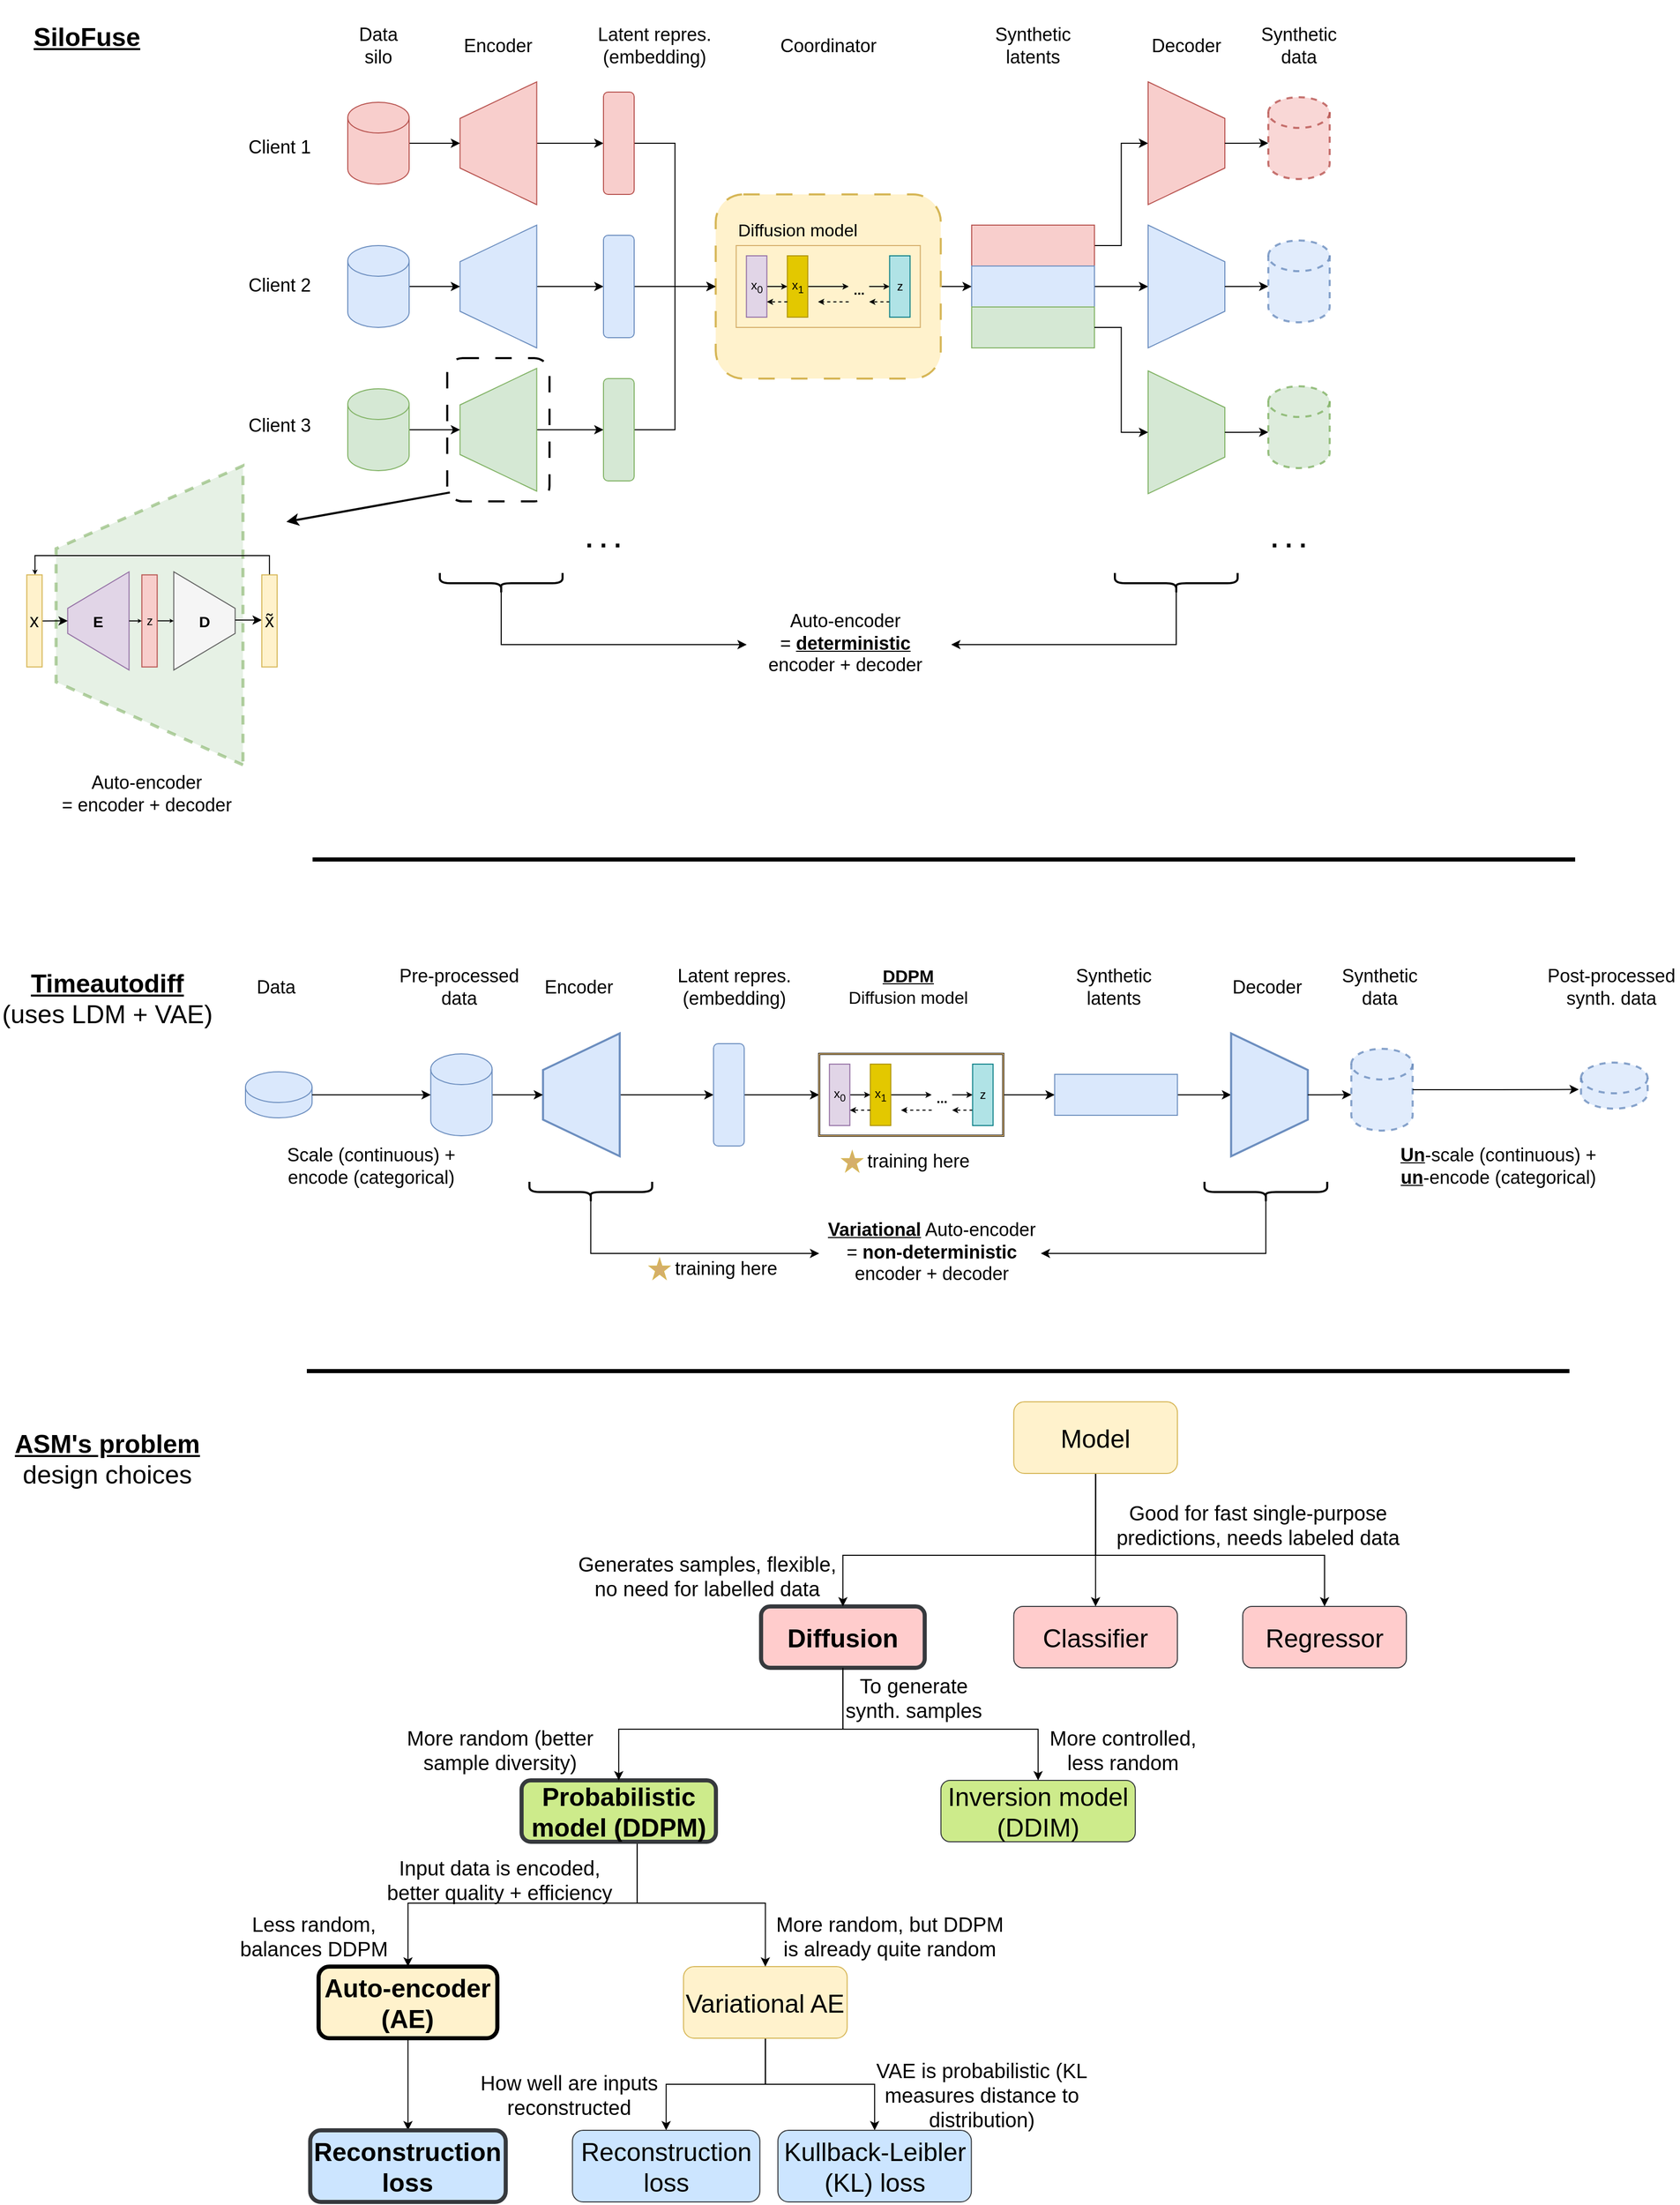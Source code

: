 <mxfile version="26.2.15">
  <diagram name="Page-1" id="JjwUheqJY2ZCm73Q5_2k">
    <mxGraphModel dx="1927" dy="2939" grid="1" gridSize="10" guides="1" tooltips="1" connect="1" arrows="1" fold="1" page="1" pageScale="1" pageWidth="2336" pageHeight="1654" math="0" shadow="0">
      <root>
        <mxCell id="0" />
        <mxCell id="1" parent="0" />
        <mxCell id="StZCGAJTF5gD0mND2wx7-48" value="" style="shape=trapezoid;perimeter=trapezoidPerimeter;whiteSpace=wrap;html=1;fixedSize=1;fillColor=#d5e8d4;rotation=-90;size=81.06;strokeColor=#82b366;aspect=fixed;strokeWidth=3;dashed=1;opacity=60;" parent="1" vertex="1">
          <mxGeometry x="50" y="-1070" width="292.38" height="182.74" as="geometry" />
        </mxCell>
        <mxCell id="StZCGAJTF5gD0mND2wx7-11" style="edgeStyle=orthogonalEdgeStyle;rounded=0;orthogonalLoop=1;jettySize=auto;html=1;exitX=0.5;exitY=1;exitDx=0;exitDy=0;entryX=0;entryY=0.5;entryDx=0;entryDy=0;" parent="1" source="StZCGAJTF5gD0mND2wx7-1" target="StZCGAJTF5gD0mND2wx7-3" edge="1">
          <mxGeometry relative="1" as="geometry" />
        </mxCell>
        <mxCell id="StZCGAJTF5gD0mND2wx7-1" value="" style="shape=trapezoid;perimeter=trapezoidPerimeter;whiteSpace=wrap;html=1;fixedSize=1;fillColor=#f8cecc;rotation=-90;size=35.75;strokeColor=#b85450;" parent="1" vertex="1">
          <mxGeometry x="477.25" y="-1477.5" width="120" height="75" as="geometry" />
        </mxCell>
        <mxCell id="StZCGAJTF5gD0mND2wx7-10" style="edgeStyle=orthogonalEdgeStyle;rounded=0;orthogonalLoop=1;jettySize=auto;html=1;exitX=1;exitY=0.5;exitDx=0;exitDy=0;exitPerimeter=0;entryX=0.5;entryY=0;entryDx=0;entryDy=0;" parent="1" source="StZCGAJTF5gD0mND2wx7-2" target="StZCGAJTF5gD0mND2wx7-1" edge="1">
          <mxGeometry relative="1" as="geometry" />
        </mxCell>
        <mxCell id="StZCGAJTF5gD0mND2wx7-2" value="" style="shape=cylinder3;whiteSpace=wrap;html=1;boundedLbl=1;backgroundOutline=1;size=15;fillColor=#f8cecc;strokeColor=#b85450;" parent="1" vertex="1">
          <mxGeometry x="390" y="-1480" width="60" height="80" as="geometry" />
        </mxCell>
        <mxCell id="StZCGAJTF5gD0mND2wx7-31" style="edgeStyle=orthogonalEdgeStyle;rounded=0;orthogonalLoop=1;jettySize=auto;html=1;exitX=1;exitY=0.5;exitDx=0;exitDy=0;entryX=0;entryY=0.5;entryDx=0;entryDy=0;" parent="1" source="StZCGAJTF5gD0mND2wx7-3" target="StZCGAJTF5gD0mND2wx7-4" edge="1">
          <mxGeometry relative="1" as="geometry" />
        </mxCell>
        <mxCell id="StZCGAJTF5gD0mND2wx7-3" value="" style="rounded=1;whiteSpace=wrap;html=1;fillColor=#f8cecc;strokeColor=#b85450;" parent="1" vertex="1">
          <mxGeometry x="640" y="-1490" width="30" height="100" as="geometry" />
        </mxCell>
        <mxCell id="StZCGAJTF5gD0mND2wx7-32" style="edgeStyle=orthogonalEdgeStyle;rounded=0;orthogonalLoop=1;jettySize=auto;html=1;entryX=0;entryY=0.5;entryDx=0;entryDy=0;" parent="1" source="StZCGAJTF5gD0mND2wx7-4" target="StZCGAJTF5gD0mND2wx7-6" edge="1">
          <mxGeometry relative="1" as="geometry" />
        </mxCell>
        <mxCell id="StZCGAJTF5gD0mND2wx7-4" value="" style="rounded=1;whiteSpace=wrap;html=1;fillColor=#fff2cc;strokeColor=#d6b656;strokeWidth=2;dashed=1;dashPattern=8 8;" parent="1" vertex="1">
          <mxGeometry x="749.75" y="-1390" width="220" height="180" as="geometry" />
        </mxCell>
        <mxCell id="StZCGAJTF5gD0mND2wx7-34" style="edgeStyle=orthogonalEdgeStyle;rounded=0;orthogonalLoop=1;jettySize=auto;html=1;exitX=1;exitY=0.5;exitDx=0;exitDy=0;entryX=0.5;entryY=1;entryDx=0;entryDy=0;" parent="1" source="StZCGAJTF5gD0mND2wx7-5" target="StZCGAJTF5gD0mND2wx7-8" edge="1">
          <mxGeometry relative="1" as="geometry" />
        </mxCell>
        <mxCell id="StZCGAJTF5gD0mND2wx7-5" value="" style="rounded=0;whiteSpace=wrap;html=1;fillColor=#f8cecc;strokeColor=#b85450;" parent="1" vertex="1">
          <mxGeometry x="1000" y="-1360" width="120" height="40" as="geometry" />
        </mxCell>
        <mxCell id="StZCGAJTF5gD0mND2wx7-33" style="edgeStyle=orthogonalEdgeStyle;rounded=0;orthogonalLoop=1;jettySize=auto;html=1;entryX=0.5;entryY=1;entryDx=0;entryDy=0;" parent="1" source="StZCGAJTF5gD0mND2wx7-6" target="StZCGAJTF5gD0mND2wx7-23" edge="1">
          <mxGeometry relative="1" as="geometry" />
        </mxCell>
        <mxCell id="StZCGAJTF5gD0mND2wx7-6" value="" style="rounded=0;whiteSpace=wrap;html=1;fillColor=#dae8fc;strokeColor=#6c8ebf;" parent="1" vertex="1">
          <mxGeometry x="1000" y="-1320" width="120" height="40" as="geometry" />
        </mxCell>
        <mxCell id="StZCGAJTF5gD0mND2wx7-7" value="" style="rounded=0;whiteSpace=wrap;html=1;fillColor=#d5e8d4;strokeColor=#82b366;" parent="1" vertex="1">
          <mxGeometry x="1000" y="-1280" width="120" height="40" as="geometry" />
        </mxCell>
        <mxCell id="StZCGAJTF5gD0mND2wx7-8" value="" style="shape=trapezoid;perimeter=trapezoidPerimeter;whiteSpace=wrap;html=1;fixedSize=1;fillColor=#f8cecc;rotation=90;size=35.75;strokeColor=#b85450;" parent="1" vertex="1">
          <mxGeometry x="1150" y="-1477.5" width="120" height="75" as="geometry" />
        </mxCell>
        <mxCell id="StZCGAJTF5gD0mND2wx7-9" value="" style="shape=cylinder3;whiteSpace=wrap;html=1;boundedLbl=1;backgroundOutline=1;size=15;fillColor=#f8cecc;strokeColor=#b85450;strokeWidth=2;dashed=1;opacity=80;" parent="1" vertex="1">
          <mxGeometry x="1290" y="-1485" width="60" height="80" as="geometry" />
        </mxCell>
        <mxCell id="StZCGAJTF5gD0mND2wx7-12" style="edgeStyle=orthogonalEdgeStyle;rounded=0;orthogonalLoop=1;jettySize=auto;html=1;exitX=0.5;exitY=0;exitDx=0;exitDy=0;entryX=0;entryY=0.561;entryDx=0;entryDy=0;entryPerimeter=0;" parent="1" source="StZCGAJTF5gD0mND2wx7-8" target="StZCGAJTF5gD0mND2wx7-9" edge="1">
          <mxGeometry relative="1" as="geometry" />
        </mxCell>
        <mxCell id="StZCGAJTF5gD0mND2wx7-13" style="edgeStyle=orthogonalEdgeStyle;rounded=0;orthogonalLoop=1;jettySize=auto;html=1;exitX=0.5;exitY=1;exitDx=0;exitDy=0;entryX=0;entryY=0.5;entryDx=0;entryDy=0;" parent="1" source="StZCGAJTF5gD0mND2wx7-14" target="StZCGAJTF5gD0mND2wx7-17" edge="1">
          <mxGeometry relative="1" as="geometry" />
        </mxCell>
        <mxCell id="StZCGAJTF5gD0mND2wx7-14" value="" style="shape=trapezoid;perimeter=trapezoidPerimeter;whiteSpace=wrap;html=1;fixedSize=1;fillColor=#dae8fc;rotation=-90;size=35.75;strokeColor=#6c8ebf;" parent="1" vertex="1">
          <mxGeometry x="477.25" y="-1337.5" width="120" height="75" as="geometry" />
        </mxCell>
        <mxCell id="StZCGAJTF5gD0mND2wx7-15" style="edgeStyle=orthogonalEdgeStyle;rounded=0;orthogonalLoop=1;jettySize=auto;html=1;exitX=1;exitY=0.5;exitDx=0;exitDy=0;exitPerimeter=0;entryX=0.5;entryY=0;entryDx=0;entryDy=0;" parent="1" source="StZCGAJTF5gD0mND2wx7-16" target="StZCGAJTF5gD0mND2wx7-14" edge="1">
          <mxGeometry relative="1" as="geometry" />
        </mxCell>
        <mxCell id="StZCGAJTF5gD0mND2wx7-16" value="" style="shape=cylinder3;whiteSpace=wrap;html=1;boundedLbl=1;backgroundOutline=1;size=15;fillColor=#dae8fc;strokeColor=#6c8ebf;" parent="1" vertex="1">
          <mxGeometry x="390" y="-1340" width="60" height="80" as="geometry" />
        </mxCell>
        <mxCell id="StZCGAJTF5gD0mND2wx7-29" style="edgeStyle=orthogonalEdgeStyle;rounded=0;orthogonalLoop=1;jettySize=auto;html=1;exitX=1;exitY=0.5;exitDx=0;exitDy=0;entryX=0;entryY=0.5;entryDx=0;entryDy=0;" parent="1" source="StZCGAJTF5gD0mND2wx7-17" target="StZCGAJTF5gD0mND2wx7-4" edge="1">
          <mxGeometry relative="1" as="geometry" />
        </mxCell>
        <mxCell id="StZCGAJTF5gD0mND2wx7-17" value="" style="rounded=1;whiteSpace=wrap;html=1;fillColor=#dae8fc;strokeColor=#6c8ebf;" parent="1" vertex="1">
          <mxGeometry x="640" y="-1350" width="30" height="100" as="geometry" />
        </mxCell>
        <mxCell id="StZCGAJTF5gD0mND2wx7-18" style="edgeStyle=orthogonalEdgeStyle;rounded=0;orthogonalLoop=1;jettySize=auto;html=1;exitX=0.5;exitY=1;exitDx=0;exitDy=0;entryX=0;entryY=0.5;entryDx=0;entryDy=0;fillColor=#d5e8d4;strokeColor=#000000;" parent="1" source="StZCGAJTF5gD0mND2wx7-19" target="StZCGAJTF5gD0mND2wx7-22" edge="1">
          <mxGeometry relative="1" as="geometry" />
        </mxCell>
        <mxCell id="StZCGAJTF5gD0mND2wx7-19" value="" style="shape=trapezoid;perimeter=trapezoidPerimeter;whiteSpace=wrap;html=1;fixedSize=1;fillColor=#d5e8d4;rotation=-90;size=35.75;strokeColor=#82b366;" parent="1" vertex="1">
          <mxGeometry x="477.25" y="-1197.5" width="120" height="75" as="geometry" />
        </mxCell>
        <mxCell id="StZCGAJTF5gD0mND2wx7-20" style="edgeStyle=orthogonalEdgeStyle;rounded=0;orthogonalLoop=1;jettySize=auto;html=1;exitX=1;exitY=0.5;exitDx=0;exitDy=0;exitPerimeter=0;entryX=0.5;entryY=0;entryDx=0;entryDy=0;fillColor=#d5e8d4;strokeColor=#000000;" parent="1" source="StZCGAJTF5gD0mND2wx7-21" target="StZCGAJTF5gD0mND2wx7-19" edge="1">
          <mxGeometry relative="1" as="geometry" />
        </mxCell>
        <mxCell id="StZCGAJTF5gD0mND2wx7-21" value="" style="shape=cylinder3;whiteSpace=wrap;html=1;boundedLbl=1;backgroundOutline=1;size=15;fillColor=#d5e8d4;strokeColor=#82b366;" parent="1" vertex="1">
          <mxGeometry x="390" y="-1200" width="60" height="80" as="geometry" />
        </mxCell>
        <mxCell id="StZCGAJTF5gD0mND2wx7-30" style="edgeStyle=orthogonalEdgeStyle;rounded=0;orthogonalLoop=1;jettySize=auto;html=1;exitX=1;exitY=0.5;exitDx=0;exitDy=0;entryX=0;entryY=0.5;entryDx=0;entryDy=0;" parent="1" source="StZCGAJTF5gD0mND2wx7-22" target="StZCGAJTF5gD0mND2wx7-4" edge="1">
          <mxGeometry relative="1" as="geometry" />
        </mxCell>
        <mxCell id="StZCGAJTF5gD0mND2wx7-22" value="" style="rounded=1;whiteSpace=wrap;html=1;fillColor=#d5e8d4;strokeColor=#82b366;" parent="1" vertex="1">
          <mxGeometry x="640" y="-1210" width="30" height="100" as="geometry" />
        </mxCell>
        <mxCell id="StZCGAJTF5gD0mND2wx7-23" value="" style="shape=trapezoid;perimeter=trapezoidPerimeter;whiteSpace=wrap;html=1;fixedSize=1;fillColor=#dae8fc;rotation=90;size=35.75;strokeColor=#6c8ebf;" parent="1" vertex="1">
          <mxGeometry x="1150" y="-1337.5" width="120" height="75" as="geometry" />
        </mxCell>
        <mxCell id="StZCGAJTF5gD0mND2wx7-24" value="" style="shape=cylinder3;whiteSpace=wrap;html=1;boundedLbl=1;backgroundOutline=1;size=15;fillColor=#dae8fc;strokeColor=#6c8ebf;dashed=1;strokeWidth=2;opacity=80;" parent="1" vertex="1">
          <mxGeometry x="1290" y="-1345" width="60" height="80" as="geometry" />
        </mxCell>
        <mxCell id="StZCGAJTF5gD0mND2wx7-25" style="edgeStyle=orthogonalEdgeStyle;rounded=0;orthogonalLoop=1;jettySize=auto;html=1;exitX=0.5;exitY=0;exitDx=0;exitDy=0;entryX=0;entryY=0.561;entryDx=0;entryDy=0;entryPerimeter=0;" parent="1" source="StZCGAJTF5gD0mND2wx7-23" target="StZCGAJTF5gD0mND2wx7-24" edge="1">
          <mxGeometry relative="1" as="geometry" />
        </mxCell>
        <mxCell id="StZCGAJTF5gD0mND2wx7-26" value="" style="shape=trapezoid;perimeter=trapezoidPerimeter;whiteSpace=wrap;html=1;fixedSize=1;fillColor=#d5e8d4;rotation=90;size=35.75;strokeColor=#82b366;" parent="1" vertex="1">
          <mxGeometry x="1150" y="-1195" width="120" height="75" as="geometry" />
        </mxCell>
        <mxCell id="StZCGAJTF5gD0mND2wx7-27" value="" style="shape=cylinder3;whiteSpace=wrap;html=1;boundedLbl=1;backgroundOutline=1;size=15;fillColor=#d5e8d4;strokeColor=#82b366;dashed=1;strokeWidth=2;opacity=80;" parent="1" vertex="1">
          <mxGeometry x="1290" y="-1202.5" width="60" height="80" as="geometry" />
        </mxCell>
        <mxCell id="StZCGAJTF5gD0mND2wx7-28" style="edgeStyle=orthogonalEdgeStyle;rounded=0;orthogonalLoop=1;jettySize=auto;html=1;exitX=0.5;exitY=0;exitDx=0;exitDy=0;entryX=0;entryY=0.561;entryDx=0;entryDy=0;entryPerimeter=0;" parent="1" source="StZCGAJTF5gD0mND2wx7-26" target="StZCGAJTF5gD0mND2wx7-27" edge="1">
          <mxGeometry relative="1" as="geometry" />
        </mxCell>
        <mxCell id="StZCGAJTF5gD0mND2wx7-35" style="edgeStyle=orthogonalEdgeStyle;rounded=0;orthogonalLoop=1;jettySize=auto;html=1;exitX=1;exitY=0.5;exitDx=0;exitDy=0;entryX=0.5;entryY=1;entryDx=0;entryDy=0;" parent="1" source="StZCGAJTF5gD0mND2wx7-7" target="StZCGAJTF5gD0mND2wx7-26" edge="1">
          <mxGeometry relative="1" as="geometry" />
        </mxCell>
        <mxCell id="StZCGAJTF5gD0mND2wx7-37" value="&lt;font style=&quot;font-size: 18px;&quot;&gt;Data silo&lt;/font&gt;" style="text;html=1;align=center;verticalAlign=middle;whiteSpace=wrap;rounded=0;" parent="1" vertex="1">
          <mxGeometry x="390" y="-1550" width="60" height="30" as="geometry" />
        </mxCell>
        <mxCell id="StZCGAJTF5gD0mND2wx7-38" value="&lt;font style=&quot;font-size: 18px;&quot;&gt;Encoder&lt;/font&gt;" style="text;html=1;align=center;verticalAlign=middle;whiteSpace=wrap;rounded=0;" parent="1" vertex="1">
          <mxGeometry x="477.25" y="-1550" width="120" height="30" as="geometry" />
        </mxCell>
        <mxCell id="StZCGAJTF5gD0mND2wx7-39" value="&lt;font style=&quot;font-size: 18px;&quot;&gt;Latent repres. (embedding)&lt;/font&gt;" style="text;html=1;align=center;verticalAlign=middle;whiteSpace=wrap;rounded=0;" parent="1" vertex="1">
          <mxGeometry x="629.75" y="-1550" width="120" height="30" as="geometry" />
        </mxCell>
        <mxCell id="StZCGAJTF5gD0mND2wx7-40" value="&lt;font style=&quot;font-size: 18px;&quot;&gt;Coordinator&lt;/font&gt;" style="text;html=1;align=center;verticalAlign=middle;whiteSpace=wrap;rounded=0;" parent="1" vertex="1">
          <mxGeometry x="799.75" y="-1550" width="120" height="30" as="geometry" />
        </mxCell>
        <mxCell id="StZCGAJTF5gD0mND2wx7-41" value="&lt;font style=&quot;font-size: 18px;&quot;&gt;Synthetic latents&lt;/font&gt;" style="text;html=1;align=center;verticalAlign=middle;whiteSpace=wrap;rounded=0;" parent="1" vertex="1">
          <mxGeometry x="1000" y="-1550" width="120" height="30" as="geometry" />
        </mxCell>
        <mxCell id="StZCGAJTF5gD0mND2wx7-42" value="&lt;font style=&quot;font-size: 18px;&quot;&gt;Decoder&lt;/font&gt;" style="text;html=1;align=center;verticalAlign=middle;whiteSpace=wrap;rounded=0;" parent="1" vertex="1">
          <mxGeometry x="1150" y="-1550" width="120" height="30" as="geometry" />
        </mxCell>
        <mxCell id="StZCGAJTF5gD0mND2wx7-43" value="&lt;font style=&quot;font-size: 18px;&quot;&gt;Synthetic data&lt;/font&gt;" style="text;html=1;align=center;verticalAlign=middle;whiteSpace=wrap;rounded=0;" parent="1" vertex="1">
          <mxGeometry x="1265" y="-1550" width="110" height="30" as="geometry" />
        </mxCell>
        <mxCell id="StZCGAJTF5gD0mND2wx7-45" value="&lt;font style=&quot;font-size: 18px;&quot;&gt;Auto-encoder&lt;/font&gt;&lt;div&gt;&lt;font style=&quot;font-size: 18px;&quot;&gt;= encoder + decoder&lt;/font&gt;&lt;/div&gt;" style="text;html=1;align=center;verticalAlign=middle;whiteSpace=wrap;rounded=0;" parent="1" vertex="1">
          <mxGeometry x="107.32" y="-830" width="172.56" height="52.17" as="geometry" />
        </mxCell>
        <mxCell id="StZCGAJTF5gD0mND2wx7-50" value="" style="group;fontStyle=1" parent="1" vertex="1" connectable="0">
          <mxGeometry x="116.19" y="-1021.17" width="60" height="96" as="geometry" />
        </mxCell>
        <mxCell id="StZCGAJTF5gD0mND2wx7-46" value="" style="shape=trapezoid;perimeter=trapezoidPerimeter;whiteSpace=wrap;html=1;fixedSize=1;fillColor=#e1d5e7;rotation=-90;size=35.75;strokeColor=#9673a6;movable=1;resizable=1;rotatable=1;deletable=1;editable=1;locked=0;connectable=1;aspect=fixed;" parent="StZCGAJTF5gD0mND2wx7-50" vertex="1">
          <mxGeometry x="-18" y="18" width="96" height="60" as="geometry" />
        </mxCell>
        <mxCell id="StZCGAJTF5gD0mND2wx7-49" value="&lt;font style=&quot;font-size: 15px;&quot;&gt;E&lt;/font&gt;" style="text;html=1;align=center;verticalAlign=middle;whiteSpace=wrap;rounded=0;fontStyle=1" parent="StZCGAJTF5gD0mND2wx7-50" vertex="1">
          <mxGeometry x="20" y="30.75" width="20" height="34.5" as="geometry" />
        </mxCell>
        <mxCell id="StZCGAJTF5gD0mND2wx7-52" value="" style="group" parent="1" vertex="1" connectable="0">
          <mxGeometry x="219.88" y="-1021.17" width="60" height="96" as="geometry" />
        </mxCell>
        <mxCell id="StZCGAJTF5gD0mND2wx7-47" value="" style="shape=trapezoid;perimeter=trapezoidPerimeter;whiteSpace=wrap;html=1;fixedSize=1;fillColor=#f5f5f5;rotation=90;size=35.75;strokeColor=#666666;movable=1;resizable=1;rotatable=1;deletable=1;editable=1;locked=0;connectable=1;aspect=fixed;fontColor=#333333;" parent="StZCGAJTF5gD0mND2wx7-52" vertex="1">
          <mxGeometry x="-18" y="18" width="96" height="60" as="geometry" />
        </mxCell>
        <mxCell id="StZCGAJTF5gD0mND2wx7-51" value="&lt;font style=&quot;font-size: 15px;&quot;&gt;D&lt;/font&gt;" style="text;html=1;align=center;verticalAlign=middle;whiteSpace=wrap;rounded=0;fontStyle=1" parent="StZCGAJTF5gD0mND2wx7-52" vertex="1">
          <mxGeometry x="20" y="30.75" width="20" height="34.5" as="geometry" />
        </mxCell>
        <mxCell id="StZCGAJTF5gD0mND2wx7-54" style="edgeStyle=orthogonalEdgeStyle;rounded=0;orthogonalLoop=1;jettySize=auto;html=1;entryX=0.5;entryY=0;entryDx=0;entryDy=0;exitX=0.5;exitY=0;exitDx=0;exitDy=0;endSize=2;" parent="1" source="FcWg5_FiKRuBWlP4FQt--11" target="FcWg5_FiKRuBWlP4FQt--10" edge="1">
          <mxGeometry relative="1" as="geometry">
            <Array as="points">
              <mxPoint x="313.19" y="-1037" />
              <mxPoint x="84.19" y="-1037" />
              <mxPoint x="84.19" y="-1018" />
            </Array>
          </mxGeometry>
        </mxCell>
        <mxCell id="StZCGAJTF5gD0mND2wx7-55" value="&lt;font style=&quot;font-size: 25px;&quot;&gt;&lt;b style=&quot;&quot;&gt;. . .&lt;/b&gt;&lt;/font&gt;" style="text;html=1;align=center;verticalAlign=middle;whiteSpace=wrap;rounded=0;" parent="1" vertex="1">
          <mxGeometry x="610" y="-1070" width="60" height="30" as="geometry" />
        </mxCell>
        <mxCell id="StZCGAJTF5gD0mND2wx7-56" value="&lt;font style=&quot;font-size: 25px;&quot;&gt;&lt;b style=&quot;&quot;&gt;. . .&lt;/b&gt;&lt;/font&gt;" style="text;html=1;align=center;verticalAlign=middle;whiteSpace=wrap;rounded=0;" parent="1" vertex="1">
          <mxGeometry x="1280" y="-1070" width="60" height="30" as="geometry" />
        </mxCell>
        <mxCell id="StZCGAJTF5gD0mND2wx7-71" value="" style="group" parent="1" vertex="1" connectable="0">
          <mxGeometry x="769.75" y="-1340" width="180" height="80" as="geometry" />
        </mxCell>
        <mxCell id="StZCGAJTF5gD0mND2wx7-69" value="" style="rounded=0;whiteSpace=wrap;html=1;fillColor=none;strokeColor=#D5AE6B;" parent="StZCGAJTF5gD0mND2wx7-71" vertex="1">
          <mxGeometry width="180" height="80" as="geometry" />
        </mxCell>
        <mxCell id="StZCGAJTF5gD0mND2wx7-62" style="edgeStyle=orthogonalEdgeStyle;rounded=0;orthogonalLoop=1;jettySize=auto;html=1;entryX=0;entryY=0.5;entryDx=0;entryDy=0;startSize=6;endSize=3;" parent="StZCGAJTF5gD0mND2wx7-71" source="StZCGAJTF5gD0mND2wx7-57" target="StZCGAJTF5gD0mND2wx7-58" edge="1">
          <mxGeometry relative="1" as="geometry" />
        </mxCell>
        <mxCell id="StZCGAJTF5gD0mND2wx7-57" value="x&lt;sub&gt;0&lt;/sub&gt;" style="rounded=0;whiteSpace=wrap;html=1;fillColor=#e1d5e7;strokeColor=#9673a6;" parent="StZCGAJTF5gD0mND2wx7-71" vertex="1">
          <mxGeometry x="10" y="10" width="20" height="60" as="geometry" />
        </mxCell>
        <mxCell id="StZCGAJTF5gD0mND2wx7-63" style="edgeStyle=orthogonalEdgeStyle;rounded=0;orthogonalLoop=1;jettySize=auto;html=1;entryX=0;entryY=0.5;entryDx=0;entryDy=0;endSize=3;" parent="StZCGAJTF5gD0mND2wx7-71" source="StZCGAJTF5gD0mND2wx7-58" edge="1">
          <mxGeometry relative="1" as="geometry">
            <mxPoint x="110" y="40" as="targetPoint" />
          </mxGeometry>
        </mxCell>
        <mxCell id="StZCGAJTF5gD0mND2wx7-58" value="x&lt;sub&gt;1&lt;/sub&gt;" style="rounded=0;whiteSpace=wrap;html=1;fillColor=#e3c800;strokeColor=#B09500;fontColor=#000000;" parent="StZCGAJTF5gD0mND2wx7-71" vertex="1">
          <mxGeometry x="50" y="10" width="20" height="60" as="geometry" />
        </mxCell>
        <mxCell id="StZCGAJTF5gD0mND2wx7-64" style="edgeStyle=orthogonalEdgeStyle;rounded=0;orthogonalLoop=1;jettySize=auto;html=1;exitX=1;exitY=0.5;exitDx=0;exitDy=0;entryX=0;entryY=0.5;entryDx=0;entryDy=0;endSize=3;" parent="StZCGAJTF5gD0mND2wx7-71" target="StZCGAJTF5gD0mND2wx7-60" edge="1">
          <mxGeometry relative="1" as="geometry">
            <mxPoint x="130" y="40" as="sourcePoint" />
          </mxGeometry>
        </mxCell>
        <mxCell id="StZCGAJTF5gD0mND2wx7-66" style="edgeStyle=orthogonalEdgeStyle;rounded=0;orthogonalLoop=1;jettySize=auto;html=1;exitX=0;exitY=0.75;exitDx=0;exitDy=0;dashed=1;endSize=3;" parent="StZCGAJTF5gD0mND2wx7-71" edge="1">
          <mxGeometry relative="1" as="geometry">
            <mxPoint x="130" y="54.957" as="targetPoint" />
            <mxPoint x="150" y="55" as="sourcePoint" />
          </mxGeometry>
        </mxCell>
        <mxCell id="StZCGAJTF5gD0mND2wx7-60" value="z" style="rounded=0;whiteSpace=wrap;html=1;fillColor=#b0e3e6;strokeColor=#0e8088;" parent="StZCGAJTF5gD0mND2wx7-71" vertex="1">
          <mxGeometry x="150" y="10" width="20" height="60" as="geometry" />
        </mxCell>
        <mxCell id="StZCGAJTF5gD0mND2wx7-65" value="&lt;font style=&quot;font-size: 13px;&quot;&gt;&lt;b style=&quot;&quot;&gt;...&lt;/b&gt;&lt;/font&gt;" style="text;html=1;align=center;verticalAlign=middle;whiteSpace=wrap;rounded=0;" parent="StZCGAJTF5gD0mND2wx7-71" vertex="1">
          <mxGeometry x="110" y="30" width="20" height="25" as="geometry" />
        </mxCell>
        <mxCell id="StZCGAJTF5gD0mND2wx7-67" style="edgeStyle=orthogonalEdgeStyle;rounded=0;orthogonalLoop=1;jettySize=auto;html=1;dashed=1;endSize=3;" parent="StZCGAJTF5gD0mND2wx7-71" edge="1">
          <mxGeometry relative="1" as="geometry">
            <mxPoint x="80" y="54.997" as="targetPoint" />
            <mxPoint x="110" y="55" as="sourcePoint" />
          </mxGeometry>
        </mxCell>
        <mxCell id="StZCGAJTF5gD0mND2wx7-68" style="edgeStyle=orthogonalEdgeStyle;rounded=0;orthogonalLoop=1;jettySize=auto;html=1;exitX=0;exitY=0.75;exitDx=0;exitDy=0;dashed=1;endSize=3;" parent="StZCGAJTF5gD0mND2wx7-71" edge="1">
          <mxGeometry relative="1" as="geometry">
            <mxPoint x="30" y="54.997" as="targetPoint" />
            <mxPoint x="50" y="55.04" as="sourcePoint" />
          </mxGeometry>
        </mxCell>
        <mxCell id="StZCGAJTF5gD0mND2wx7-72" value="&lt;font style=&quot;line-height: 100%; font-size: 17px;&quot;&gt;Diffusion model&lt;/font&gt;" style="text;html=1;align=center;verticalAlign=middle;whiteSpace=wrap;rounded=0;" parent="1" vertex="1">
          <mxGeometry x="769.75" y="-1370" width="120.25" height="30" as="geometry" />
        </mxCell>
        <mxCell id="StZCGAJTF5gD0mND2wx7-73" value="&lt;font style=&quot;font-size: 18px;&quot;&gt;Client 1&lt;/font&gt;" style="text;html=1;align=center;verticalAlign=middle;whiteSpace=wrap;rounded=0;" parent="1" vertex="1">
          <mxGeometry x="290" y="-1451.25" width="67.37" height="30" as="geometry" />
        </mxCell>
        <mxCell id="StZCGAJTF5gD0mND2wx7-74" value="&lt;font style=&quot;font-size: 18px;&quot;&gt;Client 2&lt;/font&gt;" style="text;html=1;align=center;verticalAlign=middle;whiteSpace=wrap;rounded=0;" parent="1" vertex="1">
          <mxGeometry x="290" y="-1316.25" width="67.37" height="30" as="geometry" />
        </mxCell>
        <mxCell id="StZCGAJTF5gD0mND2wx7-75" value="&lt;font style=&quot;font-size: 18px;&quot;&gt;Client 3&lt;/font&gt;" style="text;html=1;align=center;verticalAlign=middle;whiteSpace=wrap;rounded=0;" parent="1" vertex="1">
          <mxGeometry x="290" y="-1178.75" width="67.37" height="30" as="geometry" />
        </mxCell>
        <mxCell id="FcWg5_FiKRuBWlP4FQt--2" value="" style="rounded=1;whiteSpace=wrap;html=1;fillColor=none;strokeColor=default;strokeWidth=2;dashed=1;dashPattern=8 8;" parent="1" vertex="1">
          <mxGeometry x="487.25" y="-1230" width="100" height="140" as="geometry" />
        </mxCell>
        <mxCell id="FcWg5_FiKRuBWlP4FQt--4" value="" style="endArrow=classic;html=1;rounded=0;strokeWidth=2;exitX=0.026;exitY=0.938;exitDx=0;exitDy=0;exitPerimeter=0;" parent="1" source="FcWg5_FiKRuBWlP4FQt--2" edge="1">
          <mxGeometry width="50" height="50" relative="1" as="geometry">
            <mxPoint x="477.25" y="-1100" as="sourcePoint" />
            <mxPoint x="330" y="-1070" as="targetPoint" />
          </mxGeometry>
        </mxCell>
        <mxCell id="FcWg5_FiKRuBWlP4FQt--5" style="edgeStyle=orthogonalEdgeStyle;rounded=0;orthogonalLoop=1;jettySize=auto;html=1;exitX=1;exitY=0.5;exitDx=0;exitDy=0;entryX=0.5;entryY=0;entryDx=0;entryDy=0;fillColor=#d5e8d4;strokeColor=#000000;" parent="1" source="FcWg5_FiKRuBWlP4FQt--10" edge="1">
          <mxGeometry relative="1" as="geometry">
            <mxPoint x="66.19" y="-973.34" as="sourcePoint" />
            <mxPoint x="116.19" y="-973.34" as="targetPoint" />
          </mxGeometry>
        </mxCell>
        <mxCell id="FcWg5_FiKRuBWlP4FQt--6" style="edgeStyle=orthogonalEdgeStyle;rounded=0;orthogonalLoop=1;jettySize=auto;html=1;exitX=1;exitY=0.5;exitDx=0;exitDy=0;exitPerimeter=0;entryX=0;entryY=0.5;entryDx=0;entryDy=0;fillColor=#d5e8d4;strokeColor=#000000;" parent="1" target="FcWg5_FiKRuBWlP4FQt--11" edge="1">
          <mxGeometry relative="1" as="geometry">
            <mxPoint x="279.88" y="-974" as="sourcePoint" />
            <mxPoint x="329.88" y="-974" as="targetPoint" />
          </mxGeometry>
        </mxCell>
        <mxCell id="FcWg5_FiKRuBWlP4FQt--9" style="edgeStyle=orthogonalEdgeStyle;rounded=0;orthogonalLoop=1;jettySize=auto;html=1;entryX=0.5;entryY=1;entryDx=0;entryDy=0;endSize=1;" parent="1" source="FcWg5_FiKRuBWlP4FQt--7" target="StZCGAJTF5gD0mND2wx7-47" edge="1">
          <mxGeometry relative="1" as="geometry">
            <Array as="points">
              <mxPoint x="216.19" y="-973" />
              <mxPoint x="220.19" y="-973" />
            </Array>
          </mxGeometry>
        </mxCell>
        <mxCell id="FcWg5_FiKRuBWlP4FQt--7" value="z" style="rounded=0;whiteSpace=wrap;html=1;fillColor=#f8cecc;strokeColor=#b85450;" parent="1" vertex="1">
          <mxGeometry x="188.69" y="-1018.17" width="15" height="90" as="geometry" />
        </mxCell>
        <mxCell id="FcWg5_FiKRuBWlP4FQt--8" style="edgeStyle=orthogonalEdgeStyle;rounded=0;orthogonalLoop=1;jettySize=auto;html=1;entryX=0;entryY=0.5;entryDx=0;entryDy=0;endSize=1;" parent="1" source="StZCGAJTF5gD0mND2wx7-46" target="FcWg5_FiKRuBWlP4FQt--7" edge="1">
          <mxGeometry relative="1" as="geometry">
            <Array as="points">
              <mxPoint x="186.19" y="-967" />
              <mxPoint x="186.19" y="-967" />
            </Array>
          </mxGeometry>
        </mxCell>
        <mxCell id="FcWg5_FiKRuBWlP4FQt--10" value="x" style="rounded=0;whiteSpace=wrap;html=1;fillColor=#fff2cc;strokeColor=#d6b656;fontSize=18;" parent="1" vertex="1">
          <mxGeometry x="76.19" y="-1018.17" width="15" height="90" as="geometry" />
        </mxCell>
        <mxCell id="FcWg5_FiKRuBWlP4FQt--11" value="&lt;span lang=&quot;en&quot; class=&quot;ILfuVd&quot;&gt;x̃&lt;/span&gt;" style="rounded=0;whiteSpace=wrap;html=1;fillColor=#fff2cc;strokeColor=#d6b656;fontSize=18;" parent="1" vertex="1">
          <mxGeometry x="305.94" y="-1018.17" width="15" height="90" as="geometry" />
        </mxCell>
        <mxCell id="FcWg5_FiKRuBWlP4FQt--15" style="edgeStyle=orthogonalEdgeStyle;rounded=0;orthogonalLoop=1;jettySize=auto;html=1;exitX=0.1;exitY=0.5;exitDx=0;exitDy=0;exitPerimeter=0;" parent="1" source="FcWg5_FiKRuBWlP4FQt--12" edge="1">
          <mxGeometry relative="1" as="geometry">
            <mxPoint x="780" y="-950" as="targetPoint" />
            <Array as="points">
              <mxPoint x="540" y="-950" />
            </Array>
          </mxGeometry>
        </mxCell>
        <mxCell id="FcWg5_FiKRuBWlP4FQt--12" value="" style="shape=curlyBracket;whiteSpace=wrap;html=1;rounded=1;labelPosition=left;verticalLabelPosition=middle;align=right;verticalAlign=middle;rotation=-90;strokeWidth=2;" parent="1" vertex="1">
          <mxGeometry x="530" y="-1070" width="20" height="120" as="geometry" />
        </mxCell>
        <mxCell id="FcWg5_FiKRuBWlP4FQt--16" style="edgeStyle=orthogonalEdgeStyle;rounded=0;orthogonalLoop=1;jettySize=auto;html=1;exitX=0.1;exitY=0.5;exitDx=0;exitDy=0;exitPerimeter=0;" parent="1" source="FcWg5_FiKRuBWlP4FQt--14" edge="1">
          <mxGeometry relative="1" as="geometry">
            <mxPoint x="980" y="-950" as="targetPoint" />
            <Array as="points">
              <mxPoint x="1200" y="-950" />
            </Array>
          </mxGeometry>
        </mxCell>
        <mxCell id="FcWg5_FiKRuBWlP4FQt--14" value="" style="shape=curlyBracket;whiteSpace=wrap;html=1;rounded=1;labelPosition=left;verticalLabelPosition=middle;align=right;verticalAlign=middle;rotation=-90;strokeWidth=2;" parent="1" vertex="1">
          <mxGeometry x="1190" y="-1070" width="20" height="120" as="geometry" />
        </mxCell>
        <mxCell id="FcWg5_FiKRuBWlP4FQt--17" value="&lt;font style=&quot;font-size: 18px;&quot;&gt;Auto-encoder&lt;/font&gt;&lt;div&gt;&lt;font style=&quot;font-size: 18px;&quot;&gt;= &lt;b&gt;&lt;u&gt;deterministic&lt;/u&gt;&lt;/b&gt; encoder + decoder&lt;/font&gt;&lt;/div&gt;" style="text;html=1;align=center;verticalAlign=middle;whiteSpace=wrap;rounded=0;" parent="1" vertex="1">
          <mxGeometry x="789.75" y="-977.34" width="172.56" height="52.17" as="geometry" />
        </mxCell>
        <mxCell id="FcWg5_FiKRuBWlP4FQt--27" style="edgeStyle=orthogonalEdgeStyle;rounded=0;orthogonalLoop=1;jettySize=auto;html=1;entryX=0;entryY=0.5;entryDx=0;entryDy=0;exitX=1;exitY=0.5;exitDx=0;exitDy=0;" parent="1" target="FcWg5_FiKRuBWlP4FQt--32" edge="1" source="FcWg5_FiKRuBWlP4FQt--64">
          <mxGeometry relative="1" as="geometry">
            <mxPoint x="1050.89" y="-509.968" as="sourcePoint" />
          </mxGeometry>
        </mxCell>
        <mxCell id="FcWg5_FiKRuBWlP4FQt--31" style="edgeStyle=orthogonalEdgeStyle;rounded=0;orthogonalLoop=1;jettySize=auto;html=1;entryX=0.5;entryY=1;entryDx=0;entryDy=0;" parent="1" source="FcWg5_FiKRuBWlP4FQt--32" target="FcWg5_FiKRuBWlP4FQt--49" edge="1">
          <mxGeometry relative="1" as="geometry" />
        </mxCell>
        <mxCell id="FcWg5_FiKRuBWlP4FQt--32" value="" style="rounded=0;whiteSpace=wrap;html=1;fillColor=#dae8fc;strokeColor=#6c8ebf;" parent="1" vertex="1">
          <mxGeometry x="1081.14" y="-530" width="120" height="40" as="geometry" />
        </mxCell>
        <mxCell id="FcWg5_FiKRuBWlP4FQt--37" style="edgeStyle=orthogonalEdgeStyle;rounded=0;orthogonalLoop=1;jettySize=auto;html=1;exitX=0.5;exitY=1;exitDx=0;exitDy=0;entryX=0;entryY=0.5;entryDx=0;entryDy=0;" parent="1" source="FcWg5_FiKRuBWlP4FQt--38" target="FcWg5_FiKRuBWlP4FQt--42" edge="1">
          <mxGeometry relative="1" as="geometry" />
        </mxCell>
        <mxCell id="FcWg5_FiKRuBWlP4FQt--38" value="" style="shape=trapezoid;perimeter=trapezoidPerimeter;whiteSpace=wrap;html=1;fixedSize=1;fillColor=#dae8fc;rotation=-90;size=35.75;strokeColor=#6c8ebf;strokeWidth=2;" parent="1" vertex="1">
          <mxGeometry x="558.39" y="-547.5" width="120" height="75" as="geometry" />
        </mxCell>
        <mxCell id="FcWg5_FiKRuBWlP4FQt--39" style="edgeStyle=orthogonalEdgeStyle;rounded=0;orthogonalLoop=1;jettySize=auto;html=1;exitX=1;exitY=0.5;exitDx=0;exitDy=0;exitPerimeter=0;entryX=0.5;entryY=0;entryDx=0;entryDy=0;" parent="1" source="FcWg5_FiKRuBWlP4FQt--40" target="FcWg5_FiKRuBWlP4FQt--38" edge="1">
          <mxGeometry relative="1" as="geometry" />
        </mxCell>
        <mxCell id="FcWg5_FiKRuBWlP4FQt--40" value="" style="shape=cylinder3;whiteSpace=wrap;html=1;boundedLbl=1;backgroundOutline=1;size=15;fillColor=#dae8fc;strokeColor=#6c8ebf;" parent="1" vertex="1">
          <mxGeometry x="471.14" y="-550" width="60" height="80" as="geometry" />
        </mxCell>
        <mxCell id="FcWg5_FiKRuBWlP4FQt--41" style="edgeStyle=orthogonalEdgeStyle;rounded=0;orthogonalLoop=1;jettySize=auto;html=1;exitX=1;exitY=0.5;exitDx=0;exitDy=0;entryX=0;entryY=0.5;entryDx=0;entryDy=0;" parent="1" source="FcWg5_FiKRuBWlP4FQt--42" edge="1" target="FcWg5_FiKRuBWlP4FQt--64">
          <mxGeometry relative="1" as="geometry">
            <mxPoint x="830.89" y="-510" as="targetPoint" />
          </mxGeometry>
        </mxCell>
        <mxCell id="FcWg5_FiKRuBWlP4FQt--42" value="" style="rounded=1;whiteSpace=wrap;html=1;fillColor=#dae8fc;strokeColor=#6c8ebf;" parent="1" vertex="1">
          <mxGeometry x="747.61" y="-560" width="30" height="100" as="geometry" />
        </mxCell>
        <mxCell id="FcWg5_FiKRuBWlP4FQt--49" value="" style="shape=trapezoid;perimeter=trapezoidPerimeter;whiteSpace=wrap;html=1;fixedSize=1;fillColor=#dae8fc;rotation=90;size=35.75;strokeColor=#6c8ebf;strokeWidth=2;" parent="1" vertex="1">
          <mxGeometry x="1231.14" y="-547.5" width="120" height="75" as="geometry" />
        </mxCell>
        <mxCell id="FcWg5_FiKRuBWlP4FQt--50" value="" style="shape=cylinder3;whiteSpace=wrap;html=1;boundedLbl=1;backgroundOutline=1;size=15;fillColor=#dae8fc;strokeColor=#6c8ebf;dashed=1;strokeWidth=2;opacity=80;" parent="1" vertex="1">
          <mxGeometry x="1371.14" y="-555" width="60" height="80" as="geometry" />
        </mxCell>
        <mxCell id="FcWg5_FiKRuBWlP4FQt--51" style="edgeStyle=orthogonalEdgeStyle;rounded=0;orthogonalLoop=1;jettySize=auto;html=1;exitX=0.5;exitY=0;exitDx=0;exitDy=0;entryX=0;entryY=0.561;entryDx=0;entryDy=0;entryPerimeter=0;" parent="1" source="FcWg5_FiKRuBWlP4FQt--49" target="FcWg5_FiKRuBWlP4FQt--50" edge="1">
          <mxGeometry relative="1" as="geometry" />
        </mxCell>
        <mxCell id="FcWg5_FiKRuBWlP4FQt--56" value="&lt;font style=&quot;font-size: 18px;&quot;&gt;Pre-processed&lt;br&gt;data&lt;/font&gt;" style="text;html=1;align=center;verticalAlign=middle;whiteSpace=wrap;rounded=0;" parent="1" vertex="1">
          <mxGeometry x="431.81" y="-630" width="133.53" height="30" as="geometry" />
        </mxCell>
        <mxCell id="FcWg5_FiKRuBWlP4FQt--57" value="&lt;font style=&quot;font-size: 18px;&quot;&gt;Encoder&lt;/font&gt;" style="text;html=1;align=center;verticalAlign=middle;whiteSpace=wrap;rounded=0;" parent="1" vertex="1">
          <mxGeometry x="555.83" y="-630" width="120" height="30" as="geometry" />
        </mxCell>
        <mxCell id="FcWg5_FiKRuBWlP4FQt--58" value="&lt;font style=&quot;font-size: 18px;&quot;&gt;Latent repres. (embedding)&lt;/font&gt;" style="text;html=1;align=center;verticalAlign=middle;whiteSpace=wrap;rounded=0;fontFamily=Helvetica;fontSize=12;fontColor=default;" parent="1" vertex="1">
          <mxGeometry x="708.33" y="-630" width="120" height="30" as="geometry" />
        </mxCell>
        <mxCell id="FcWg5_FiKRuBWlP4FQt--59" value="&lt;span style=&quot;font-size: 17px;&quot;&gt;&lt;b&gt;&lt;u&gt;DDPM&lt;/u&gt;&lt;/b&gt; Diffusion model&lt;/span&gt;" style="text;html=1;align=center;verticalAlign=middle;whiteSpace=wrap;rounded=0;" parent="1" vertex="1">
          <mxGeometry x="878.33" y="-630" width="120" height="30" as="geometry" />
        </mxCell>
        <mxCell id="FcWg5_FiKRuBWlP4FQt--60" value="&lt;font style=&quot;font-size: 18px;&quot;&gt;Synthetic latents&lt;/font&gt;" style="text;html=1;align=center;verticalAlign=middle;whiteSpace=wrap;rounded=0;" parent="1" vertex="1">
          <mxGeometry x="1078.58" y="-630" width="120" height="30" as="geometry" />
        </mxCell>
        <mxCell id="FcWg5_FiKRuBWlP4FQt--61" value="&lt;font style=&quot;font-size: 18px;&quot;&gt;Decoder&lt;/font&gt;" style="text;html=1;align=center;verticalAlign=middle;whiteSpace=wrap;rounded=0;" parent="1" vertex="1">
          <mxGeometry x="1228.58" y="-630" width="120" height="30" as="geometry" />
        </mxCell>
        <mxCell id="FcWg5_FiKRuBWlP4FQt--62" value="&lt;font style=&quot;font-size: 18px;&quot;&gt;Synthetic data&lt;/font&gt;" style="text;html=1;align=center;verticalAlign=middle;whiteSpace=wrap;rounded=0;" parent="1" vertex="1">
          <mxGeometry x="1343.58" y="-630" width="110" height="30" as="geometry" />
        </mxCell>
        <mxCell id="FcWg5_FiKRuBWlP4FQt--63" value="" style="group;strokeWidth=2;strokeColor=default;" parent="1" vertex="1" connectable="0">
          <mxGeometry x="850.89" y="-550" width="180" height="80" as="geometry" />
        </mxCell>
        <mxCell id="FcWg5_FiKRuBWlP4FQt--64" value="" style="rounded=0;whiteSpace=wrap;html=1;fillColor=none;strokeColor=#D5AE6B;" parent="FcWg5_FiKRuBWlP4FQt--63" vertex="1">
          <mxGeometry width="180" height="80" as="geometry" />
        </mxCell>
        <mxCell id="FcWg5_FiKRuBWlP4FQt--65" style="edgeStyle=orthogonalEdgeStyle;rounded=0;orthogonalLoop=1;jettySize=auto;html=1;entryX=0;entryY=0.5;entryDx=0;entryDy=0;startSize=6;endSize=3;" parent="FcWg5_FiKRuBWlP4FQt--63" source="FcWg5_FiKRuBWlP4FQt--66" target="FcWg5_FiKRuBWlP4FQt--68" edge="1">
          <mxGeometry relative="1" as="geometry" />
        </mxCell>
        <mxCell id="FcWg5_FiKRuBWlP4FQt--66" value="x&lt;sub&gt;0&lt;/sub&gt;" style="rounded=0;whiteSpace=wrap;html=1;fillColor=#e1d5e7;strokeColor=#9673a6;" parent="FcWg5_FiKRuBWlP4FQt--63" vertex="1">
          <mxGeometry x="10" y="10" width="20" height="60" as="geometry" />
        </mxCell>
        <mxCell id="FcWg5_FiKRuBWlP4FQt--67" style="edgeStyle=orthogonalEdgeStyle;rounded=0;orthogonalLoop=1;jettySize=auto;html=1;entryX=0;entryY=0.5;entryDx=0;entryDy=0;endSize=3;" parent="FcWg5_FiKRuBWlP4FQt--63" source="FcWg5_FiKRuBWlP4FQt--68" edge="1">
          <mxGeometry relative="1" as="geometry">
            <mxPoint x="110" y="40" as="targetPoint" />
          </mxGeometry>
        </mxCell>
        <mxCell id="FcWg5_FiKRuBWlP4FQt--68" value="x&lt;sub&gt;1&lt;/sub&gt;" style="rounded=0;whiteSpace=wrap;html=1;fillColor=#e3c800;strokeColor=#B09500;fontColor=#000000;" parent="FcWg5_FiKRuBWlP4FQt--63" vertex="1">
          <mxGeometry x="50" y="10" width="20" height="60" as="geometry" />
        </mxCell>
        <mxCell id="FcWg5_FiKRuBWlP4FQt--69" style="edgeStyle=orthogonalEdgeStyle;rounded=0;orthogonalLoop=1;jettySize=auto;html=1;exitX=1;exitY=0.5;exitDx=0;exitDy=0;entryX=0;entryY=0.5;entryDx=0;entryDy=0;endSize=3;" parent="FcWg5_FiKRuBWlP4FQt--63" target="FcWg5_FiKRuBWlP4FQt--71" edge="1">
          <mxGeometry relative="1" as="geometry">
            <mxPoint x="130" y="40" as="sourcePoint" />
          </mxGeometry>
        </mxCell>
        <mxCell id="FcWg5_FiKRuBWlP4FQt--70" style="edgeStyle=orthogonalEdgeStyle;rounded=0;orthogonalLoop=1;jettySize=auto;html=1;exitX=0;exitY=0.75;exitDx=0;exitDy=0;dashed=1;endSize=3;" parent="FcWg5_FiKRuBWlP4FQt--63" edge="1">
          <mxGeometry relative="1" as="geometry">
            <mxPoint x="130" y="54.957" as="targetPoint" />
            <mxPoint x="150" y="55" as="sourcePoint" />
          </mxGeometry>
        </mxCell>
        <mxCell id="FcWg5_FiKRuBWlP4FQt--71" value="z" style="rounded=0;whiteSpace=wrap;html=1;fillColor=#b0e3e6;strokeColor=#0e8088;" parent="FcWg5_FiKRuBWlP4FQt--63" vertex="1">
          <mxGeometry x="150" y="10" width="20" height="60" as="geometry" />
        </mxCell>
        <mxCell id="FcWg5_FiKRuBWlP4FQt--72" value="&lt;font style=&quot;font-size: 13px;&quot;&gt;&lt;b style=&quot;&quot;&gt;...&lt;/b&gt;&lt;/font&gt;" style="text;html=1;align=center;verticalAlign=middle;whiteSpace=wrap;rounded=0;" parent="FcWg5_FiKRuBWlP4FQt--63" vertex="1">
          <mxGeometry x="110" y="30" width="20" height="25" as="geometry" />
        </mxCell>
        <mxCell id="FcWg5_FiKRuBWlP4FQt--73" style="edgeStyle=orthogonalEdgeStyle;rounded=0;orthogonalLoop=1;jettySize=auto;html=1;dashed=1;endSize=3;" parent="FcWg5_FiKRuBWlP4FQt--63" edge="1">
          <mxGeometry relative="1" as="geometry">
            <mxPoint x="80" y="54.997" as="targetPoint" />
            <mxPoint x="110" y="55" as="sourcePoint" />
          </mxGeometry>
        </mxCell>
        <mxCell id="FcWg5_FiKRuBWlP4FQt--74" style="edgeStyle=orthogonalEdgeStyle;rounded=0;orthogonalLoop=1;jettySize=auto;html=1;exitX=0;exitY=0.75;exitDx=0;exitDy=0;dashed=1;endSize=3;" parent="FcWg5_FiKRuBWlP4FQt--63" edge="1">
          <mxGeometry relative="1" as="geometry">
            <mxPoint x="30" y="54.997" as="targetPoint" />
            <mxPoint x="50" y="55.04" as="sourcePoint" />
          </mxGeometry>
        </mxCell>
        <mxCell id="FcWg5_FiKRuBWlP4FQt--81" value="&lt;font style=&quot;font-size: 25px;&quot;&gt;&lt;b style=&quot;&quot;&gt;&lt;u style=&quot;&quot;&gt;Timeautodiff&lt;/u&gt;&lt;/b&gt;&lt;/font&gt;&lt;div&gt;&lt;font style=&quot;font-size: 25px;&quot;&gt;(uses LDM + VAE)&lt;/font&gt;&lt;/div&gt;" style="text;html=1;align=center;verticalAlign=middle;whiteSpace=wrap;rounded=0;" parent="1" vertex="1">
          <mxGeometry x="50" y="-640" width="210" height="70" as="geometry" />
        </mxCell>
        <mxCell id="FcWg5_FiKRuBWlP4FQt--82" value="&lt;font style=&quot;font-size: 25px;&quot;&gt;&lt;b style=&quot;&quot;&gt;&lt;u style=&quot;&quot;&gt;SiloFuse&lt;/u&gt;&lt;/b&gt;&lt;/font&gt;" style="text;html=1;align=center;verticalAlign=middle;whiteSpace=wrap;rounded=0;" parent="1" vertex="1">
          <mxGeometry x="50" y="-1580" width="170" height="70" as="geometry" />
        </mxCell>
        <mxCell id="FcWg5_FiKRuBWlP4FQt--83" value="" style="shape=cylinder3;whiteSpace=wrap;html=1;boundedLbl=1;backgroundOutline=1;size=15;fillColor=#dae8fc;strokeColor=#6c8ebf;" parent="1" vertex="1">
          <mxGeometry x="290" y="-532.5" width="65.12" height="45" as="geometry" />
        </mxCell>
        <mxCell id="FcWg5_FiKRuBWlP4FQt--84" style="edgeStyle=orthogonalEdgeStyle;rounded=0;orthogonalLoop=1;jettySize=auto;html=1;entryX=0;entryY=0.5;entryDx=0;entryDy=0;entryPerimeter=0;" parent="1" source="FcWg5_FiKRuBWlP4FQt--83" target="FcWg5_FiKRuBWlP4FQt--40" edge="1">
          <mxGeometry relative="1" as="geometry" />
        </mxCell>
        <mxCell id="FcWg5_FiKRuBWlP4FQt--85" value="&lt;font style=&quot;font-size: 18px;&quot;&gt;Data&lt;/font&gt;" style="text;html=1;align=center;verticalAlign=middle;whiteSpace=wrap;rounded=0;" parent="1" vertex="1">
          <mxGeometry x="290" y="-630" width="60" height="30" as="geometry" />
        </mxCell>
        <mxCell id="FcWg5_FiKRuBWlP4FQt--86" value="" style="shape=cylinder3;whiteSpace=wrap;html=1;boundedLbl=1;backgroundOutline=1;size=15;fillColor=#dae8fc;strokeColor=#6c8ebf;dashed=1;strokeWidth=2;opacity=80;" parent="1" vertex="1">
          <mxGeometry x="1595.73" y="-541.5" width="65.12" height="45" as="geometry" />
        </mxCell>
        <mxCell id="FcWg5_FiKRuBWlP4FQt--87" style="edgeStyle=orthogonalEdgeStyle;rounded=0;orthogonalLoop=1;jettySize=auto;html=1;entryX=-0.034;entryY=0.584;entryDx=0;entryDy=0;entryPerimeter=0;" parent="1" source="FcWg5_FiKRuBWlP4FQt--50" target="FcWg5_FiKRuBWlP4FQt--86" edge="1">
          <mxGeometry relative="1" as="geometry" />
        </mxCell>
        <mxCell id="FcWg5_FiKRuBWlP4FQt--88" value="&lt;font style=&quot;font-size: 18px;&quot;&gt;Post-processed synth. data&lt;/font&gt;" style="text;html=1;align=center;verticalAlign=middle;whiteSpace=wrap;rounded=0;" parent="1" vertex="1">
          <mxGeometry x="1560" y="-630" width="131.47" height="30" as="geometry" />
        </mxCell>
        <mxCell id="FcWg5_FiKRuBWlP4FQt--91" style="edgeStyle=orthogonalEdgeStyle;rounded=0;orthogonalLoop=1;jettySize=auto;html=1;exitX=0.1;exitY=0.5;exitDx=0;exitDy=0;exitPerimeter=0;" parent="1" source="FcWg5_FiKRuBWlP4FQt--92" edge="1" target="FcWg5_FiKRuBWlP4FQt--95">
          <mxGeometry relative="1" as="geometry">
            <mxPoint x="827.61" y="-355" as="targetPoint" />
            <Array as="points">
              <mxPoint x="627.61" y="-355" />
            </Array>
          </mxGeometry>
        </mxCell>
        <mxCell id="FcWg5_FiKRuBWlP4FQt--92" value="" style="shape=curlyBracket;whiteSpace=wrap;html=1;rounded=1;labelPosition=left;verticalLabelPosition=middle;align=right;verticalAlign=middle;rotation=-90;strokeWidth=2;" parent="1" vertex="1">
          <mxGeometry x="617.61" y="-475" width="20" height="120" as="geometry" />
        </mxCell>
        <mxCell id="FcWg5_FiKRuBWlP4FQt--93" style="edgeStyle=orthogonalEdgeStyle;rounded=0;orthogonalLoop=1;jettySize=auto;html=1;exitX=0.1;exitY=0.5;exitDx=0;exitDy=0;exitPerimeter=0;" parent="1" source="FcWg5_FiKRuBWlP4FQt--94" edge="1">
          <mxGeometry relative="1" as="geometry">
            <mxPoint x="1067.61" y="-355" as="targetPoint" />
            <Array as="points">
              <mxPoint x="1287.61" y="-355" />
            </Array>
          </mxGeometry>
        </mxCell>
        <mxCell id="FcWg5_FiKRuBWlP4FQt--94" value="" style="shape=curlyBracket;whiteSpace=wrap;html=1;rounded=1;labelPosition=left;verticalLabelPosition=middle;align=right;verticalAlign=middle;rotation=-90;strokeWidth=2;" parent="1" vertex="1">
          <mxGeometry x="1277.61" y="-475" width="20" height="120" as="geometry" />
        </mxCell>
        <mxCell id="FcWg5_FiKRuBWlP4FQt--95" value="&lt;font style=&quot;font-size: 18px;&quot;&gt;&lt;b&gt;&lt;u&gt;Variational&lt;/u&gt;&lt;/b&gt; Auto-encoder&lt;/font&gt;&lt;div&gt;&lt;font style=&quot;font-size: 18px;&quot;&gt;= &lt;b&gt;non-deterministic &lt;/b&gt;encoder + decoder&lt;/font&gt;&lt;/div&gt;" style="text;html=1;align=center;verticalAlign=middle;whiteSpace=wrap;rounded=0;" parent="1" vertex="1">
          <mxGeometry x="850.89" y="-382.17" width="220" height="52.17" as="geometry" />
        </mxCell>
        <mxCell id="FcWg5_FiKRuBWlP4FQt--96" value="" style="verticalLabelPosition=bottom;verticalAlign=top;html=1;shape=mxgraph.basic.star;fillColor=#D5AE6B;strokeColor=#d6b656;" parent="1" vertex="1">
          <mxGeometry x="873.21" y="-455" width="20" height="20" as="geometry" />
        </mxCell>
        <mxCell id="FcWg5_FiKRuBWlP4FQt--97" value="&lt;font style=&quot;font-size: 18px;&quot;&gt;training here&lt;/font&gt;" style="text;html=1;align=center;verticalAlign=middle;whiteSpace=wrap;rounded=0;fontFamily=Helvetica;fontSize=12;fontColor=default;" parent="1" vertex="1">
          <mxGeometry x="893.21" y="-460" width="110.25" height="30" as="geometry" />
        </mxCell>
        <mxCell id="FcWg5_FiKRuBWlP4FQt--98" value="" style="verticalLabelPosition=bottom;verticalAlign=top;html=1;shape=mxgraph.basic.star;fillColor=#D5AE6B;strokeColor=#d6b656;" parent="1" vertex="1">
          <mxGeometry x="684.86" y="-350" width="20" height="20" as="geometry" />
        </mxCell>
        <mxCell id="FcWg5_FiKRuBWlP4FQt--99" value="&lt;font style=&quot;font-size: 18px;&quot;&gt;training here&lt;/font&gt;" style="text;html=1;align=center;verticalAlign=middle;whiteSpace=wrap;rounded=0;fontFamily=Helvetica;fontSize=12;fontColor=default;" parent="1" vertex="1">
          <mxGeometry x="704.86" y="-355" width="110.25" height="30" as="geometry" />
        </mxCell>
        <mxCell id="Q2qLxa1RyMoWpGu1az8e-1" value="" style="endArrow=none;html=1;rounded=0;strokeWidth=4;" edge="1" parent="1">
          <mxGeometry width="50" height="50" relative="1" as="geometry">
            <mxPoint x="355.6" y="-740" as="sourcePoint" />
            <mxPoint x="1590" y="-740" as="targetPoint" />
          </mxGeometry>
        </mxCell>
        <mxCell id="Q2qLxa1RyMoWpGu1az8e-3" value="&lt;span style=&quot;font-size: 18px;&quot;&gt;Scale (continuous) + encode (categorical)&lt;/span&gt;" style="text;html=1;align=center;verticalAlign=middle;whiteSpace=wrap;rounded=0;" vertex="1" parent="1">
          <mxGeometry x="320.94" y="-455" width="183.53" height="30" as="geometry" />
        </mxCell>
        <mxCell id="Q2qLxa1RyMoWpGu1az8e-6" value="&lt;span style=&quot;font-size: 18px;&quot;&gt;&lt;b&gt;&lt;u&gt;Un&lt;/u&gt;&lt;/b&gt;-scale (continuous) + &lt;b&gt;&lt;u&gt;un&lt;/u&gt;&lt;/b&gt;-encode (categorical)&lt;/span&gt;" style="text;html=1;align=center;verticalAlign=middle;whiteSpace=wrap;rounded=0;" vertex="1" parent="1">
          <mxGeometry x="1410" y="-455" width="210" height="30" as="geometry" />
        </mxCell>
        <mxCell id="Q2qLxa1RyMoWpGu1az8e-13" style="edgeStyle=orthogonalEdgeStyle;rounded=0;orthogonalLoop=1;jettySize=auto;html=1;exitX=0.5;exitY=1;exitDx=0;exitDy=0;entryX=0.5;entryY=0;entryDx=0;entryDy=0;" edge="1" parent="1" source="Q2qLxa1RyMoWpGu1az8e-8" target="Q2qLxa1RyMoWpGu1az8e-20">
          <mxGeometry relative="1" as="geometry">
            <Array as="points">
              <mxPoint x="873.93" y="110" />
              <mxPoint x="1064.93" y="110" />
            </Array>
          </mxGeometry>
        </mxCell>
        <mxCell id="Q2qLxa1RyMoWpGu1az8e-8" value="&lt;font style=&quot;font-size: 25px;&quot;&gt;&lt;b&gt;Diffusion&lt;/b&gt;&lt;/font&gt;" style="rounded=1;whiteSpace=wrap;html=1;fillColor=#ffcccc;strokeColor=#36393d;strokeWidth=4;" vertex="1" parent="1">
          <mxGeometry x="794.09" y="-10" width="160" height="60" as="geometry" />
        </mxCell>
        <mxCell id="Q2qLxa1RyMoWpGu1az8e-9" value="&lt;font style=&quot;font-size: 25px;&quot;&gt;Auto-encoder (AE)&lt;/font&gt;" style="rounded=1;whiteSpace=wrap;html=1;fillColor=#fff2cc;strokeColor=#000000;strokeWidth=4;fontStyle=1" vertex="1" parent="1">
          <mxGeometry x="361.48" y="342" width="174.76" height="70" as="geometry" />
        </mxCell>
        <mxCell id="Q2qLxa1RyMoWpGu1az8e-16" style="edgeStyle=orthogonalEdgeStyle;rounded=0;orthogonalLoop=1;jettySize=auto;html=1;entryX=0.5;entryY=0;entryDx=0;entryDy=0;" edge="1" parent="1" source="Q2qLxa1RyMoWpGu1az8e-10" target="Q2qLxa1RyMoWpGu1az8e-14">
          <mxGeometry relative="1" as="geometry" />
        </mxCell>
        <mxCell id="Q2qLxa1RyMoWpGu1az8e-17" style="edgeStyle=orthogonalEdgeStyle;rounded=0;orthogonalLoop=1;jettySize=auto;html=1;entryX=0.5;entryY=0;entryDx=0;entryDy=0;" edge="1" parent="1" source="Q2qLxa1RyMoWpGu1az8e-10" target="Q2qLxa1RyMoWpGu1az8e-15">
          <mxGeometry relative="1" as="geometry" />
        </mxCell>
        <mxCell id="Q2qLxa1RyMoWpGu1az8e-10" value="&lt;font style=&quot;font-size: 25px;&quot;&gt;Variational AE&lt;/font&gt;" style="rounded=1;whiteSpace=wrap;html=1;fillColor=#fff2cc;strokeColor=#d6b656;" vertex="1" parent="1">
          <mxGeometry x="718.26" y="342" width="160" height="70" as="geometry" />
        </mxCell>
        <mxCell id="Q2qLxa1RyMoWpGu1az8e-14" value="&lt;span style=&quot;font-size: 25px;&quot;&gt;Reconstruction loss&lt;/span&gt;" style="rounded=1;whiteSpace=wrap;html=1;fillColor=#cce5ff;strokeColor=#36393d;" vertex="1" parent="1">
          <mxGeometry x="609.68" y="502" width="183.21" height="70" as="geometry" />
        </mxCell>
        <mxCell id="Q2qLxa1RyMoWpGu1az8e-15" value="&lt;div&gt;&lt;font style=&quot;font-size: 25px;&quot;&gt;Kullback-Leibler (KL) loss&lt;/font&gt;&lt;/div&gt;" style="rounded=1;whiteSpace=wrap;html=1;fillColor=#cce5ff;strokeColor=#36393d;" vertex="1" parent="1">
          <mxGeometry x="810.57" y="502" width="189.11" height="70" as="geometry" />
        </mxCell>
        <mxCell id="Q2qLxa1RyMoWpGu1az8e-18" style="edgeStyle=orthogonalEdgeStyle;rounded=0;orthogonalLoop=1;jettySize=auto;html=1;entryX=0.5;entryY=0;entryDx=0;entryDy=0;" edge="1" parent="1" source="Q2qLxa1RyMoWpGu1az8e-9" target="Q2qLxa1RyMoWpGu1az8e-24">
          <mxGeometry relative="1" as="geometry" />
        </mxCell>
        <mxCell id="Q2qLxa1RyMoWpGu1az8e-22" style="edgeStyle=orthogonalEdgeStyle;rounded=0;orthogonalLoop=1;jettySize=auto;html=1;entryX=0.5;entryY=0;entryDx=0;entryDy=0;exitX=0.5;exitY=1;exitDx=0;exitDy=0;" edge="1" parent="1" source="Q2qLxa1RyMoWpGu1az8e-19" target="Q2qLxa1RyMoWpGu1az8e-9">
          <mxGeometry relative="1" as="geometry">
            <mxPoint x="581.21" y="230" as="sourcePoint" />
            <Array as="points">
              <mxPoint x="672.93" y="220" />
              <mxPoint x="672.93" y="280" />
              <mxPoint x="448.93" y="280" />
            </Array>
          </mxGeometry>
        </mxCell>
        <mxCell id="Q2qLxa1RyMoWpGu1az8e-23" style="edgeStyle=orthogonalEdgeStyle;rounded=0;orthogonalLoop=1;jettySize=auto;html=1;entryX=0.5;entryY=0;entryDx=0;entryDy=0;exitX=0.5;exitY=1;exitDx=0;exitDy=0;" edge="1" parent="1" source="Q2qLxa1RyMoWpGu1az8e-19" target="Q2qLxa1RyMoWpGu1az8e-10">
          <mxGeometry relative="1" as="geometry">
            <mxPoint x="672.989" y="230" as="sourcePoint" />
            <Array as="points">
              <mxPoint x="672.93" y="220" />
              <mxPoint x="672.93" y="280" />
              <mxPoint x="797.93" y="280" />
            </Array>
          </mxGeometry>
        </mxCell>
        <mxCell id="Q2qLxa1RyMoWpGu1az8e-19" value="&lt;span style=&quot;font-size: 25px; background-color: transparent; color: light-dark(rgb(0, 0, 0), rgb(255, 255, 255));&quot;&gt;Probabilistic model (DDPM)&lt;/span&gt;" style="rounded=1;whiteSpace=wrap;html=1;fillColor=#cdeb8b;strokeColor=#36393d;strokeWidth=4;fontStyle=1" vertex="1" parent="1">
          <mxGeometry x="559.93" y="160" width="190" height="60" as="geometry" />
        </mxCell>
        <mxCell id="Q2qLxa1RyMoWpGu1az8e-20" value="&lt;font style=&quot;font-size: 25px;&quot;&gt;Inversion model (DDIM)&lt;/font&gt;" style="rounded=1;whiteSpace=wrap;html=1;fillColor=#cdeb8b;strokeColor=#36393d;" vertex="1" parent="1">
          <mxGeometry x="969.93" y="160" width="190" height="60" as="geometry" />
        </mxCell>
        <mxCell id="Q2qLxa1RyMoWpGu1az8e-21" style="edgeStyle=orthogonalEdgeStyle;rounded=0;orthogonalLoop=1;jettySize=auto;html=1;entryX=0.5;entryY=0;entryDx=0;entryDy=0;" edge="1" parent="1" source="Q2qLxa1RyMoWpGu1az8e-8" target="Q2qLxa1RyMoWpGu1az8e-19">
          <mxGeometry relative="1" as="geometry">
            <Array as="points">
              <mxPoint x="873.93" y="110" />
              <mxPoint x="654.93" y="110" />
            </Array>
          </mxGeometry>
        </mxCell>
        <mxCell id="Q2qLxa1RyMoWpGu1az8e-24" value="&lt;span style=&quot;font-size: 25px;&quot;&gt;Reconstruction loss&lt;/span&gt;" style="rounded=1;whiteSpace=wrap;html=1;fillColor=#cce5ff;strokeColor=#36393d;strokeWidth=4;fontStyle=1" vertex="1" parent="1">
          <mxGeometry x="353.29" y="502" width="191.14" height="70" as="geometry" />
        </mxCell>
        <mxCell id="Q2qLxa1RyMoWpGu1az8e-26" value="&lt;font style=&quot;font-size: 20px;&quot;&gt;VAE is probabilistic (KL measures distance to distribution)&lt;/font&gt;" style="text;html=1;align=center;verticalAlign=middle;whiteSpace=wrap;rounded=0;" vertex="1" parent="1">
          <mxGeometry x="889.93" y="432" width="240" height="70" as="geometry" />
        </mxCell>
        <mxCell id="Q2qLxa1RyMoWpGu1az8e-27" value="&lt;font style=&quot;font-size: 20px;&quot;&gt;How well are inputs reconstructed&lt;/font&gt;" style="text;html=1;align=center;verticalAlign=middle;whiteSpace=wrap;rounded=0;" vertex="1" parent="1">
          <mxGeometry x="512.68" y="432" width="187.25" height="70" as="geometry" />
        </mxCell>
        <mxCell id="Q2qLxa1RyMoWpGu1az8e-28" value="&lt;font style=&quot;font-size: 20px;&quot;&gt;More random, but DDPM is already quite random&lt;/font&gt;" style="text;html=1;align=center;verticalAlign=middle;whiteSpace=wrap;rounded=0;" vertex="1" parent="1">
          <mxGeometry x="799.68" y="292" width="240.25" height="40" as="geometry" />
        </mxCell>
        <mxCell id="Q2qLxa1RyMoWpGu1az8e-29" value="&lt;font style=&quot;font-size: 20px;&quot;&gt;More random (better sample diversity)&lt;/font&gt;" style="text;html=1;align=center;verticalAlign=middle;whiteSpace=wrap;rounded=0;" vertex="1" parent="1">
          <mxGeometry x="443.95" y="110" width="189.75" height="40" as="geometry" />
        </mxCell>
        <mxCell id="Q2qLxa1RyMoWpGu1az8e-30" value="&lt;font style=&quot;font-size: 20px;&quot;&gt;More controlled, less random&lt;/font&gt;" style="text;html=1;align=center;verticalAlign=middle;whiteSpace=wrap;rounded=0;" vertex="1" parent="1">
          <mxGeometry x="1068.45" y="110" width="160.13" height="40" as="geometry" />
        </mxCell>
        <mxCell id="Q2qLxa1RyMoWpGu1az8e-31" value="&lt;font style=&quot;font-size: 20px;&quot;&gt;Less random, balances DDPM&lt;/font&gt;" style="text;html=1;align=center;verticalAlign=middle;whiteSpace=wrap;rounded=0;" vertex="1" parent="1">
          <mxGeometry x="262.31" y="292" width="190.25" height="40" as="geometry" />
        </mxCell>
        <mxCell id="Q2qLxa1RyMoWpGu1az8e-32" value="" style="endArrow=none;html=1;rounded=0;strokeWidth=4;" edge="1" parent="1">
          <mxGeometry width="50" height="50" relative="1" as="geometry">
            <mxPoint x="350" y="-240" as="sourcePoint" />
            <mxPoint x="1584.4" y="-240" as="targetPoint" />
          </mxGeometry>
        </mxCell>
        <mxCell id="Q2qLxa1RyMoWpGu1az8e-33" value="&lt;div&gt;&lt;font style=&quot;font-size: 25px;&quot;&gt;&lt;b&gt;&lt;u&gt;ASM&#39;s problem&lt;/u&gt;&lt;/b&gt;&lt;/font&gt;&lt;/div&gt;&lt;div&gt;&lt;font style=&quot;font-size: 25px;&quot;&gt;design choices&lt;/font&gt;&lt;/div&gt;" style="text;html=1;align=center;verticalAlign=middle;whiteSpace=wrap;rounded=0;" vertex="1" parent="1">
          <mxGeometry x="50" y="-190" width="210" height="70" as="geometry" />
        </mxCell>
        <mxCell id="Q2qLxa1RyMoWpGu1az8e-34" value="&lt;font style=&quot;font-size: 20px;&quot;&gt;To generate synth. samples&lt;/font&gt;" style="text;html=1;align=center;verticalAlign=middle;whiteSpace=wrap;rounded=0;" vertex="1" parent="1">
          <mxGeometry x="860.82" y="59" width="165.34" height="40" as="geometry" />
        </mxCell>
        <mxCell id="Q2qLxa1RyMoWpGu1az8e-36" value="&lt;font style=&quot;font-size: 20px;&quot;&gt;Input data is encoded, better quality + efficiency&lt;/font&gt;" style="text;html=1;align=center;verticalAlign=middle;whiteSpace=wrap;rounded=0;" vertex="1" parent="1">
          <mxGeometry x="425.4" y="237" width="226.84" height="40" as="geometry" />
        </mxCell>
        <mxCell id="Q2qLxa1RyMoWpGu1az8e-37" value="&lt;font style=&quot;font-size: 25px;&quot;&gt;&lt;span&gt;Classifier&lt;/span&gt;&lt;/font&gt;" style="rounded=1;whiteSpace=wrap;html=1;fillColor=#ffcccc;strokeColor=#36393d;strokeWidth=1;fontStyle=0" vertex="1" parent="1">
          <mxGeometry x="1041.14" y="-10" width="160" height="60" as="geometry" />
        </mxCell>
        <mxCell id="Q2qLxa1RyMoWpGu1az8e-38" value="&lt;font style=&quot;font-size: 25px;&quot;&gt;&lt;span&gt;Regressor&lt;/span&gt;&lt;/font&gt;" style="rounded=1;whiteSpace=wrap;html=1;fillColor=#ffcccc;strokeColor=#36393d;strokeWidth=1;fontStyle=0" vertex="1" parent="1">
          <mxGeometry x="1265" y="-10" width="160" height="60" as="geometry" />
        </mxCell>
        <mxCell id="Q2qLxa1RyMoWpGu1az8e-40" style="edgeStyle=orthogonalEdgeStyle;rounded=0;orthogonalLoop=1;jettySize=auto;html=1;exitX=0.5;exitY=1;exitDx=0;exitDy=0;entryX=0.5;entryY=0;entryDx=0;entryDy=0;" edge="1" parent="1" source="Q2qLxa1RyMoWpGu1az8e-39" target="Q2qLxa1RyMoWpGu1az8e-37">
          <mxGeometry relative="1" as="geometry" />
        </mxCell>
        <mxCell id="Q2qLxa1RyMoWpGu1az8e-41" style="edgeStyle=orthogonalEdgeStyle;rounded=0;orthogonalLoop=1;jettySize=auto;html=1;exitX=0.5;exitY=1;exitDx=0;exitDy=0;entryX=0.5;entryY=0;entryDx=0;entryDy=0;" edge="1" parent="1" source="Q2qLxa1RyMoWpGu1az8e-39" target="Q2qLxa1RyMoWpGu1az8e-8">
          <mxGeometry relative="1" as="geometry">
            <Array as="points">
              <mxPoint x="1121" y="-60" />
              <mxPoint x="874" y="-60" />
            </Array>
          </mxGeometry>
        </mxCell>
        <mxCell id="Q2qLxa1RyMoWpGu1az8e-42" style="edgeStyle=orthogonalEdgeStyle;rounded=0;orthogonalLoop=1;jettySize=auto;html=1;entryX=0.5;entryY=0;entryDx=0;entryDy=0;exitX=0.5;exitY=1;exitDx=0;exitDy=0;" edge="1" parent="1" source="Q2qLxa1RyMoWpGu1az8e-39" target="Q2qLxa1RyMoWpGu1az8e-38">
          <mxGeometry relative="1" as="geometry">
            <Array as="points">
              <mxPoint x="1121" y="-60" />
              <mxPoint x="1345" y="-60" />
            </Array>
          </mxGeometry>
        </mxCell>
        <mxCell id="Q2qLxa1RyMoWpGu1az8e-39" value="&lt;font style=&quot;font-size: 25px;&quot;&gt;Model&lt;/font&gt;" style="rounded=1;whiteSpace=wrap;html=1;fillColor=#fff2cc;strokeColor=#d6b656;" vertex="1" parent="1">
          <mxGeometry x="1041.14" y="-210" width="160" height="70" as="geometry" />
        </mxCell>
        <mxCell id="Q2qLxa1RyMoWpGu1az8e-43" value="&lt;font style=&quot;font-size: 20px;&quot;&gt;Generates samples, flexible, no need for labelled data&lt;/font&gt;" style="text;html=1;align=center;verticalAlign=middle;whiteSpace=wrap;rounded=0;" vertex="1" parent="1">
          <mxGeometry x="610" y="-60" width="263.21" height="40" as="geometry" />
        </mxCell>
        <mxCell id="Q2qLxa1RyMoWpGu1az8e-44" value="&lt;font style=&quot;font-size: 20px;&quot;&gt;Good for fast single-purpose predictions, needs labeled data&lt;/font&gt;" style="text;html=1;align=center;verticalAlign=middle;whiteSpace=wrap;rounded=0;" vertex="1" parent="1">
          <mxGeometry x="1129.93" y="-110" width="300" height="40" as="geometry" />
        </mxCell>
      </root>
    </mxGraphModel>
  </diagram>
</mxfile>
